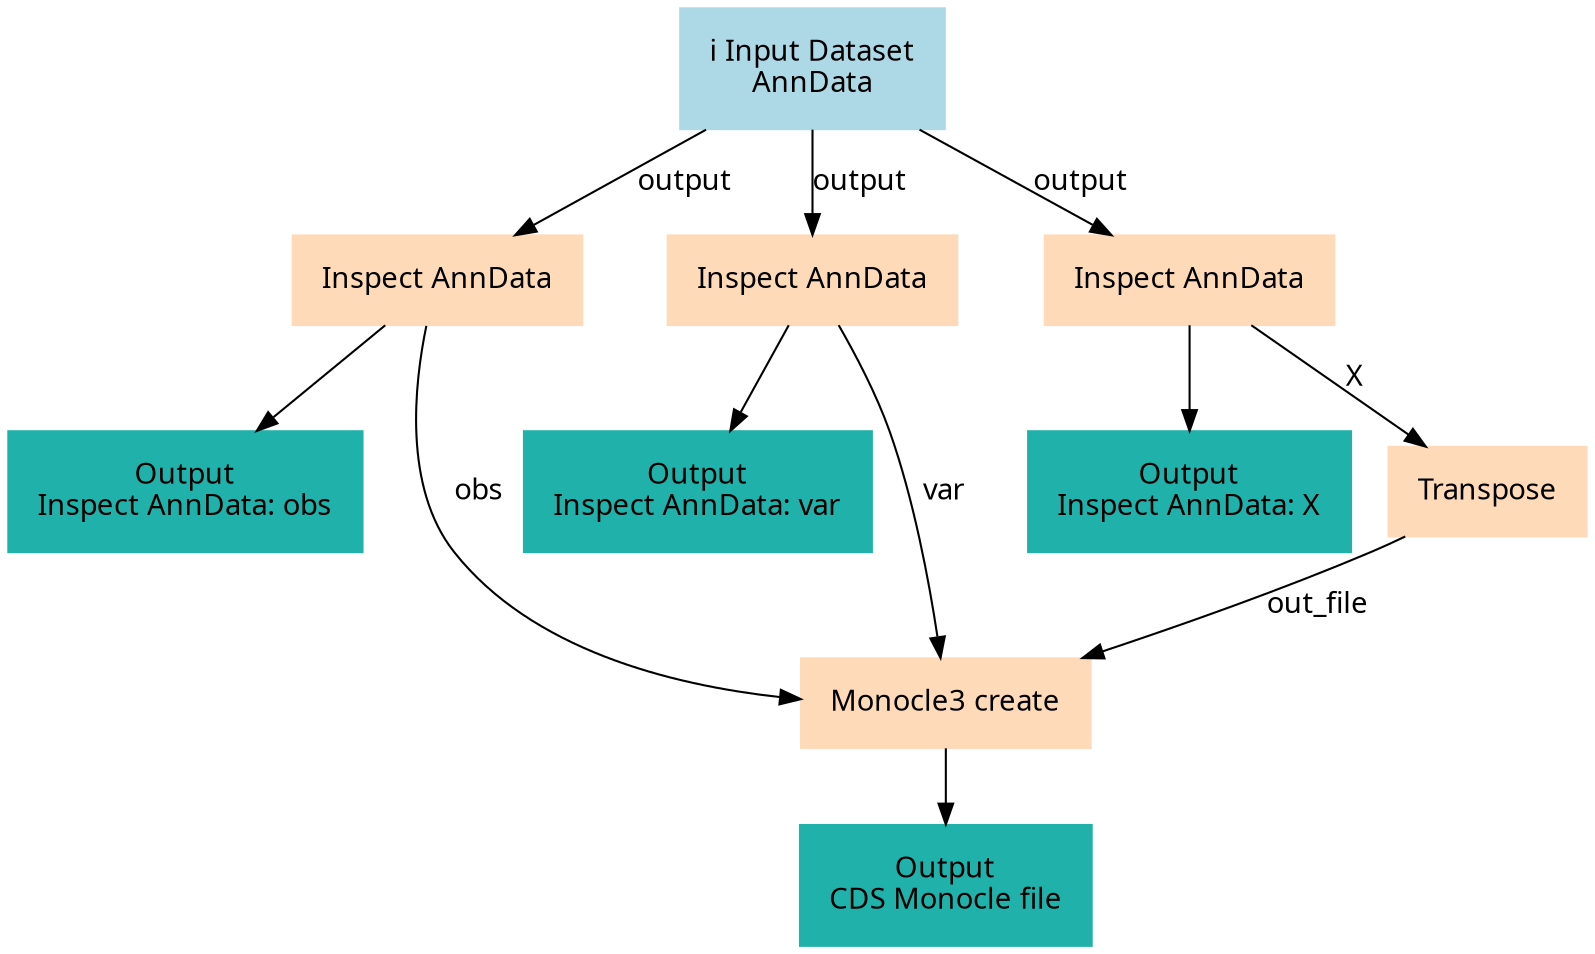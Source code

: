 digraph main {
  node [fontname="Atkinson Hyperlegible", shape=box, color=white,style=filled,color=peachpuff,margin="0.2,0.2"];
  edge [fontname="Atkinson Hyperlegible"];
  0[color=lightblue,label="ℹ️ Input Dataset\nAnnData"]
  1[label="Inspect AnnData"]
  0 -> 1 [label="output"]
  k7bdb825c6a894a34bbd9a79c309c9750[color=lightseagreen,label="Output\nInspect AnnData: obs"]
  1 -> k7bdb825c6a894a34bbd9a79c309c9750
  2[label="Inspect AnnData"]
  0 -> 2 [label="output"]
  k79a2e3e54bd642de864ca5dc2412cb86[color=lightseagreen,label="Output\nInspect AnnData: var"]
  2 -> k79a2e3e54bd642de864ca5dc2412cb86
  3[label="Inspect AnnData"]
  0 -> 3 [label="output"]
  k7a2549547e324e8abd4ca79abf9db8d8[color=lightseagreen,label="Output\nInspect AnnData: X"]
  3 -> k7a2549547e324e8abd4ca79abf9db8d8
  4[label="Transpose"]
  3 -> 4 [label="X"]
  5[label="Monocle3 create"]
  1 -> 5 [label="obs"]
  4 -> 5 [label="out_file"]
  2 -> 5 [label="var"]
  k6bf4a0ea3cb9470c98630a7eb0bc3d8c[color=lightseagreen,label="Output\nCDS Monocle file"]
  5 -> k6bf4a0ea3cb9470c98630a7eb0bc3d8c
}